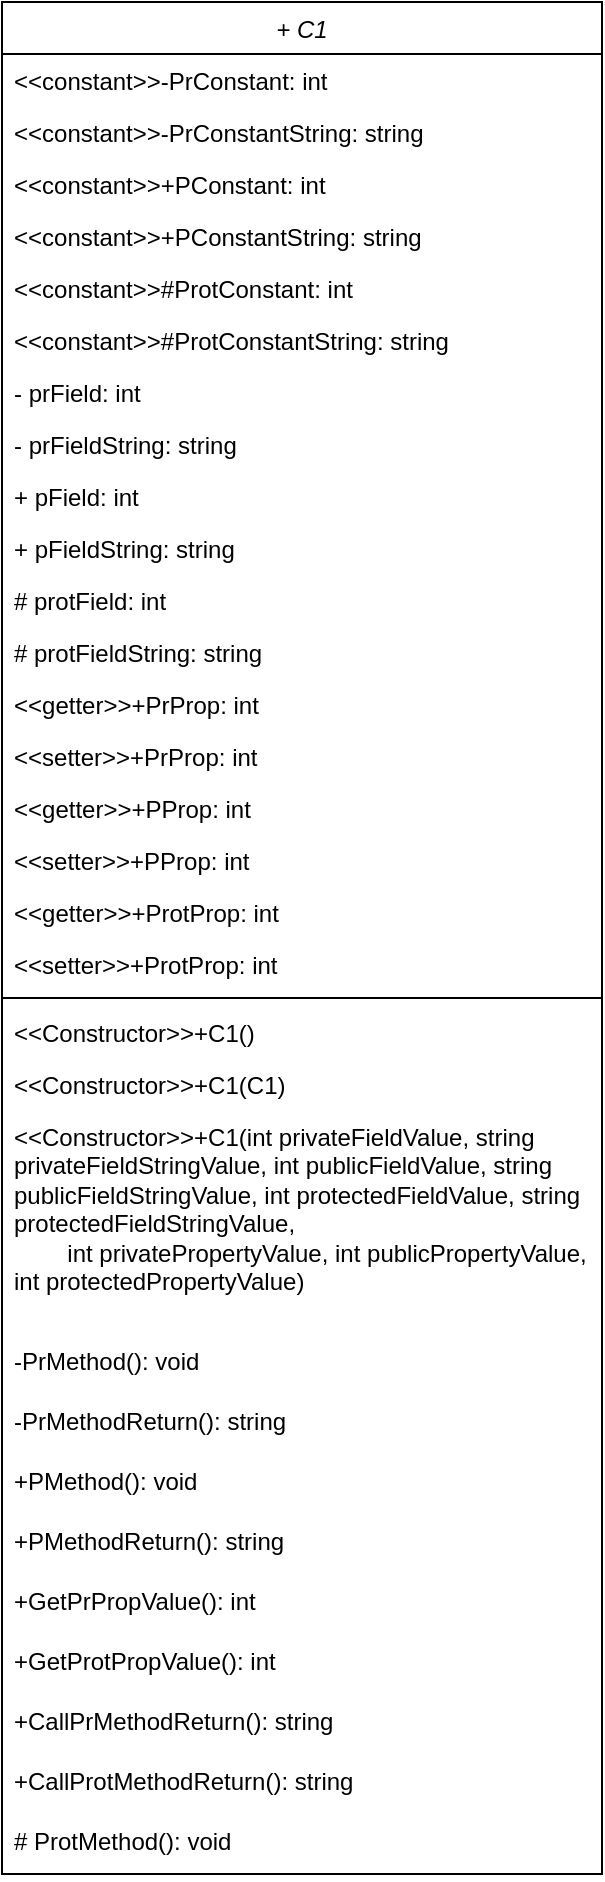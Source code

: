<mxfile version="24.0.2" type="device">
  <diagram id="C5RBs43oDa-KdzZeNtuy" name="Page-1">
    <mxGraphModel dx="1050" dy="522" grid="1" gridSize="10" guides="1" tooltips="1" connect="1" arrows="1" fold="1" page="1" pageScale="1" pageWidth="827" pageHeight="1169" math="0" shadow="0">
      <root>
        <mxCell id="WIyWlLk6GJQsqaUBKTNV-0" />
        <mxCell id="WIyWlLk6GJQsqaUBKTNV-1" parent="WIyWlLk6GJQsqaUBKTNV-0" />
        <mxCell id="zkfFHV4jXpPFQw0GAbJ--0" value="+ C1" style="swimlane;fontStyle=2;align=center;verticalAlign=top;childLayout=stackLayout;horizontal=1;startSize=26;horizontalStack=0;resizeParent=1;resizeLast=0;collapsible=1;marginBottom=0;rounded=0;shadow=0;strokeWidth=1;" parent="WIyWlLk6GJQsqaUBKTNV-1" vertex="1">
          <mxGeometry x="40" y="10" width="300" height="936" as="geometry">
            <mxRectangle x="220" y="120" width="160" height="26" as="alternateBounds" />
          </mxGeometry>
        </mxCell>
        <mxCell id="FySE2ld9EJOpP10867O8-22" value="&lt;&lt;constant&gt;&gt;-PrConstant: int" style="text;align=left;verticalAlign=top;spacingLeft=4;spacingRight=4;overflow=hidden;rotatable=0;points=[[0,0.5],[1,0.5]];portConstraint=eastwest;" parent="zkfFHV4jXpPFQw0GAbJ--0" vertex="1">
          <mxGeometry y="26" width="300" height="26" as="geometry" />
        </mxCell>
        <mxCell id="FySE2ld9EJOpP10867O8-23" value="&lt;&lt;constant&gt;&gt;-PrConstantString: string" style="text;align=left;verticalAlign=top;spacingLeft=4;spacingRight=4;overflow=hidden;rotatable=0;points=[[0,0.5],[1,0.5]];portConstraint=eastwest;" parent="zkfFHV4jXpPFQw0GAbJ--0" vertex="1">
          <mxGeometry y="52" width="300" height="26" as="geometry" />
        </mxCell>
        <mxCell id="FySE2ld9EJOpP10867O8-24" value="&lt;&lt;constant&gt;&gt;+PConstant: int" style="text;align=left;verticalAlign=top;spacingLeft=4;spacingRight=4;overflow=hidden;rotatable=0;points=[[0,0.5],[1,0.5]];portConstraint=eastwest;" parent="zkfFHV4jXpPFQw0GAbJ--0" vertex="1">
          <mxGeometry y="78" width="300" height="26" as="geometry" />
        </mxCell>
        <mxCell id="FySE2ld9EJOpP10867O8-25" value="&lt;&lt;constant&gt;&gt;+PConstantString: string" style="text;align=left;verticalAlign=top;spacingLeft=4;spacingRight=4;overflow=hidden;rotatable=0;points=[[0,0.5],[1,0.5]];portConstraint=eastwest;" parent="zkfFHV4jXpPFQw0GAbJ--0" vertex="1">
          <mxGeometry y="104" width="300" height="26" as="geometry" />
        </mxCell>
        <mxCell id="FySE2ld9EJOpP10867O8-26" value="&lt;&lt;constant&gt;&gt;#ProtConstant: int" style="text;align=left;verticalAlign=top;spacingLeft=4;spacingRight=4;overflow=hidden;rotatable=0;points=[[0,0.5],[1,0.5]];portConstraint=eastwest;" parent="zkfFHV4jXpPFQw0GAbJ--0" vertex="1">
          <mxGeometry y="130" width="300" height="26" as="geometry" />
        </mxCell>
        <mxCell id="FySE2ld9EJOpP10867O8-27" value="&lt;&lt;constant&gt;&gt;#ProtConstantString: string" style="text;align=left;verticalAlign=top;spacingLeft=4;spacingRight=4;overflow=hidden;rotatable=0;points=[[0,0.5],[1,0.5]];portConstraint=eastwest;" parent="zkfFHV4jXpPFQw0GAbJ--0" vertex="1">
          <mxGeometry y="156" width="300" height="26" as="geometry" />
        </mxCell>
        <mxCell id="zkfFHV4jXpPFQw0GAbJ--1" value="- prField: int" style="text;align=left;verticalAlign=top;spacingLeft=4;spacingRight=4;overflow=hidden;rotatable=0;points=[[0,0.5],[1,0.5]];portConstraint=eastwest;" parent="zkfFHV4jXpPFQw0GAbJ--0" vertex="1">
          <mxGeometry y="182" width="300" height="26" as="geometry" />
        </mxCell>
        <mxCell id="zkfFHV4jXpPFQw0GAbJ--2" value="- prFieldString: string" style="text;align=left;verticalAlign=top;spacingLeft=4;spacingRight=4;overflow=hidden;rotatable=0;points=[[0,0.5],[1,0.5]];portConstraint=eastwest;rounded=0;shadow=0;html=0;" parent="zkfFHV4jXpPFQw0GAbJ--0" vertex="1">
          <mxGeometry y="208" width="300" height="26" as="geometry" />
        </mxCell>
        <mxCell id="FySE2ld9EJOpP10867O8-1" value="+ pField: int" style="text;align=left;verticalAlign=top;spacingLeft=4;spacingRight=4;overflow=hidden;rotatable=0;points=[[0,0.5],[1,0.5]];portConstraint=eastwest;rounded=0;shadow=0;html=0;" parent="zkfFHV4jXpPFQw0GAbJ--0" vertex="1">
          <mxGeometry y="234" width="300" height="26" as="geometry" />
        </mxCell>
        <mxCell id="zkfFHV4jXpPFQw0GAbJ--3" value="+ pFieldString: string" style="text;align=left;verticalAlign=top;spacingLeft=4;spacingRight=4;overflow=hidden;rotatable=0;points=[[0,0.5],[1,0.5]];portConstraint=eastwest;rounded=0;shadow=0;html=0;" parent="zkfFHV4jXpPFQw0GAbJ--0" vertex="1">
          <mxGeometry y="260" width="300" height="26" as="geometry" />
        </mxCell>
        <mxCell id="FySE2ld9EJOpP10867O8-2" value="# protField: int" style="text;align=left;verticalAlign=top;spacingLeft=4;spacingRight=4;overflow=hidden;rotatable=0;points=[[0,0.5],[1,0.5]];portConstraint=eastwest;rounded=0;shadow=0;html=0;" parent="zkfFHV4jXpPFQw0GAbJ--0" vertex="1">
          <mxGeometry y="286" width="300" height="26" as="geometry" />
        </mxCell>
        <mxCell id="FySE2ld9EJOpP10867O8-3" value="# protFieldString: string" style="text;align=left;verticalAlign=top;spacingLeft=4;spacingRight=4;overflow=hidden;rotatable=0;points=[[0,0.5],[1,0.5]];portConstraint=eastwest;rounded=0;shadow=0;html=0;" parent="zkfFHV4jXpPFQw0GAbJ--0" vertex="1">
          <mxGeometry y="312" width="300" height="26" as="geometry" />
        </mxCell>
        <mxCell id="FySE2ld9EJOpP10867O8-4" value="&lt;&lt;getter&gt;&gt;+PrProp: int" style="text;align=left;verticalAlign=top;spacingLeft=4;spacingRight=4;overflow=hidden;rotatable=0;points=[[0,0.5],[1,0.5]];portConstraint=eastwest;rounded=0;shadow=0;html=0;" parent="zkfFHV4jXpPFQw0GAbJ--0" vertex="1">
          <mxGeometry y="338" width="300" height="26" as="geometry" />
        </mxCell>
        <mxCell id="FySE2ld9EJOpP10867O8-5" value="&lt;&lt;setter&gt;&gt;+PrProp: int" style="text;align=left;verticalAlign=top;spacingLeft=4;spacingRight=4;overflow=hidden;rotatable=0;points=[[0,0.5],[1,0.5]];portConstraint=eastwest;rounded=0;shadow=0;html=0;" parent="zkfFHV4jXpPFQw0GAbJ--0" vertex="1">
          <mxGeometry y="364" width="300" height="26" as="geometry" />
        </mxCell>
        <mxCell id="FySE2ld9EJOpP10867O8-6" value="&lt;&lt;getter&gt;&gt;+PProp: int" style="text;align=left;verticalAlign=top;spacingLeft=4;spacingRight=4;overflow=hidden;rotatable=0;points=[[0,0.5],[1,0.5]];portConstraint=eastwest;rounded=0;shadow=0;html=0;" parent="zkfFHV4jXpPFQw0GAbJ--0" vertex="1">
          <mxGeometry y="390" width="300" height="26" as="geometry" />
        </mxCell>
        <mxCell id="FySE2ld9EJOpP10867O8-7" value="&lt;&lt;setter&gt;&gt;+PProp: int" style="text;align=left;verticalAlign=top;spacingLeft=4;spacingRight=4;overflow=hidden;rotatable=0;points=[[0,0.5],[1,0.5]];portConstraint=eastwest;rounded=0;shadow=0;html=0;" parent="zkfFHV4jXpPFQw0GAbJ--0" vertex="1">
          <mxGeometry y="416" width="300" height="26" as="geometry" />
        </mxCell>
        <mxCell id="FySE2ld9EJOpP10867O8-8" value="&lt;&lt;getter&gt;&gt;+ProtProp: int" style="text;align=left;verticalAlign=top;spacingLeft=4;spacingRight=4;overflow=hidden;rotatable=0;points=[[0,0.5],[1,0.5]];portConstraint=eastwest;rounded=0;shadow=0;html=0;" parent="zkfFHV4jXpPFQw0GAbJ--0" vertex="1">
          <mxGeometry y="442" width="300" height="26" as="geometry" />
        </mxCell>
        <mxCell id="FySE2ld9EJOpP10867O8-9" value="&lt;&lt;setter&gt;&gt;+ProtProp: int" style="text;align=left;verticalAlign=top;spacingLeft=4;spacingRight=4;overflow=hidden;rotatable=0;points=[[0,0.5],[1,0.5]];portConstraint=eastwest;rounded=0;shadow=0;html=0;" parent="zkfFHV4jXpPFQw0GAbJ--0" vertex="1">
          <mxGeometry y="468" width="300" height="26" as="geometry" />
        </mxCell>
        <mxCell id="zkfFHV4jXpPFQw0GAbJ--4" value="" style="line;html=1;strokeWidth=1;align=left;verticalAlign=middle;spacingTop=-1;spacingLeft=3;spacingRight=3;rotatable=0;labelPosition=right;points=[];portConstraint=eastwest;" parent="zkfFHV4jXpPFQw0GAbJ--0" vertex="1">
          <mxGeometry y="494" width="300" height="8" as="geometry" />
        </mxCell>
        <mxCell id="zkfFHV4jXpPFQw0GAbJ--5" value="&lt;&lt;Constructor&gt;&gt;+C1()" style="text;align=left;verticalAlign=top;spacingLeft=4;spacingRight=4;overflow=hidden;rotatable=0;points=[[0,0.5],[1,0.5]];portConstraint=eastwest;" parent="zkfFHV4jXpPFQw0GAbJ--0" vertex="1">
          <mxGeometry y="502" width="300" height="26" as="geometry" />
        </mxCell>
        <mxCell id="FySE2ld9EJOpP10867O8-10" value="&lt;&lt;Constructor&gt;&gt;+C1(C1)" style="text;align=left;verticalAlign=top;spacingLeft=4;spacingRight=4;overflow=hidden;rotatable=0;points=[[0,0.5],[1,0.5]];portConstraint=eastwest;" parent="zkfFHV4jXpPFQw0GAbJ--0" vertex="1">
          <mxGeometry y="528" width="300" height="26" as="geometry" />
        </mxCell>
        <mxCell id="FySE2ld9EJOpP10867O8-11" value="&lt;&lt;Constructor&gt;&gt;+C1(int privateFieldValue, string privateFieldStringValue, int publicFieldValue, string publicFieldStringValue, int protectedFieldValue, string protectedFieldStringValue,&#xa;        int privatePropertyValue, int publicPropertyValue, int protectedPropertyValue)" style="text;align=left;verticalAlign=top;spacingLeft=4;spacingRight=4;overflow=hidden;rotatable=0;points=[[0,0.5],[1,0.5]];portConstraint=eastwest;whiteSpace=wrap;" parent="zkfFHV4jXpPFQw0GAbJ--0" vertex="1">
          <mxGeometry y="554" width="300" height="112" as="geometry" />
        </mxCell>
        <mxCell id="FySE2ld9EJOpP10867O8-13" value="-PrMethod(): void" style="text;align=left;verticalAlign=top;spacingLeft=4;spacingRight=4;overflow=hidden;rotatable=0;points=[[0,0.5],[1,0.5]];portConstraint=eastwest;whiteSpace=wrap;" parent="zkfFHV4jXpPFQw0GAbJ--0" vertex="1">
          <mxGeometry y="666" width="300" height="30" as="geometry" />
        </mxCell>
        <mxCell id="FySE2ld9EJOpP10867O8-14" value="-PrMethodReturn(): string" style="text;align=left;verticalAlign=top;spacingLeft=4;spacingRight=4;overflow=hidden;rotatable=0;points=[[0,0.5],[1,0.5]];portConstraint=eastwest;whiteSpace=wrap;" parent="zkfFHV4jXpPFQw0GAbJ--0" vertex="1">
          <mxGeometry y="696" width="300" height="30" as="geometry" />
        </mxCell>
        <mxCell id="FySE2ld9EJOpP10867O8-15" value="+PMethod(): void" style="text;align=left;verticalAlign=top;spacingLeft=4;spacingRight=4;overflow=hidden;rotatable=0;points=[[0,0.5],[1,0.5]];portConstraint=eastwest;whiteSpace=wrap;" parent="zkfFHV4jXpPFQw0GAbJ--0" vertex="1">
          <mxGeometry y="726" width="300" height="30" as="geometry" />
        </mxCell>
        <mxCell id="FySE2ld9EJOpP10867O8-16" value="+PMethodReturn(): string" style="text;align=left;verticalAlign=top;spacingLeft=4;spacingRight=4;overflow=hidden;rotatable=0;points=[[0,0.5],[1,0.5]];portConstraint=eastwest;whiteSpace=wrap;" parent="zkfFHV4jXpPFQw0GAbJ--0" vertex="1">
          <mxGeometry y="756" width="300" height="30" as="geometry" />
        </mxCell>
        <mxCell id="FySE2ld9EJOpP10867O8-17" value="+GetPrPropValue(): int" style="text;align=left;verticalAlign=top;spacingLeft=4;spacingRight=4;overflow=hidden;rotatable=0;points=[[0,0.5],[1,0.5]];portConstraint=eastwest;whiteSpace=wrap;" parent="zkfFHV4jXpPFQw0GAbJ--0" vertex="1">
          <mxGeometry y="786" width="300" height="30" as="geometry" />
        </mxCell>
        <mxCell id="FySE2ld9EJOpP10867O8-18" value="+GetProtPropValue(): int" style="text;align=left;verticalAlign=top;spacingLeft=4;spacingRight=4;overflow=hidden;rotatable=0;points=[[0,0.5],[1,0.5]];portConstraint=eastwest;whiteSpace=wrap;" parent="zkfFHV4jXpPFQw0GAbJ--0" vertex="1">
          <mxGeometry y="816" width="300" height="30" as="geometry" />
        </mxCell>
        <mxCell id="FySE2ld9EJOpP10867O8-19" value="+CallPrMethodReturn(): string" style="text;align=left;verticalAlign=top;spacingLeft=4;spacingRight=4;overflow=hidden;rotatable=0;points=[[0,0.5],[1,0.5]];portConstraint=eastwest;whiteSpace=wrap;" parent="zkfFHV4jXpPFQw0GAbJ--0" vertex="1">
          <mxGeometry y="846" width="300" height="30" as="geometry" />
        </mxCell>
        <mxCell id="FySE2ld9EJOpP10867O8-20" value="+CallProtMethodReturn(): string" style="text;align=left;verticalAlign=top;spacingLeft=4;spacingRight=4;overflow=hidden;rotatable=0;points=[[0,0.5],[1,0.5]];portConstraint=eastwest;whiteSpace=wrap;" parent="zkfFHV4jXpPFQw0GAbJ--0" vertex="1">
          <mxGeometry y="876" width="300" height="30" as="geometry" />
        </mxCell>
        <mxCell id="FySE2ld9EJOpP10867O8-21" value="# ProtMethod(): void" style="text;align=left;verticalAlign=top;spacingLeft=4;spacingRight=4;overflow=hidden;rotatable=0;points=[[0,0.5],[1,0.5]];portConstraint=eastwest;whiteSpace=wrap;" parent="zkfFHV4jXpPFQw0GAbJ--0" vertex="1">
          <mxGeometry y="906" width="300" height="30" as="geometry" />
        </mxCell>
      </root>
    </mxGraphModel>
  </diagram>
</mxfile>
